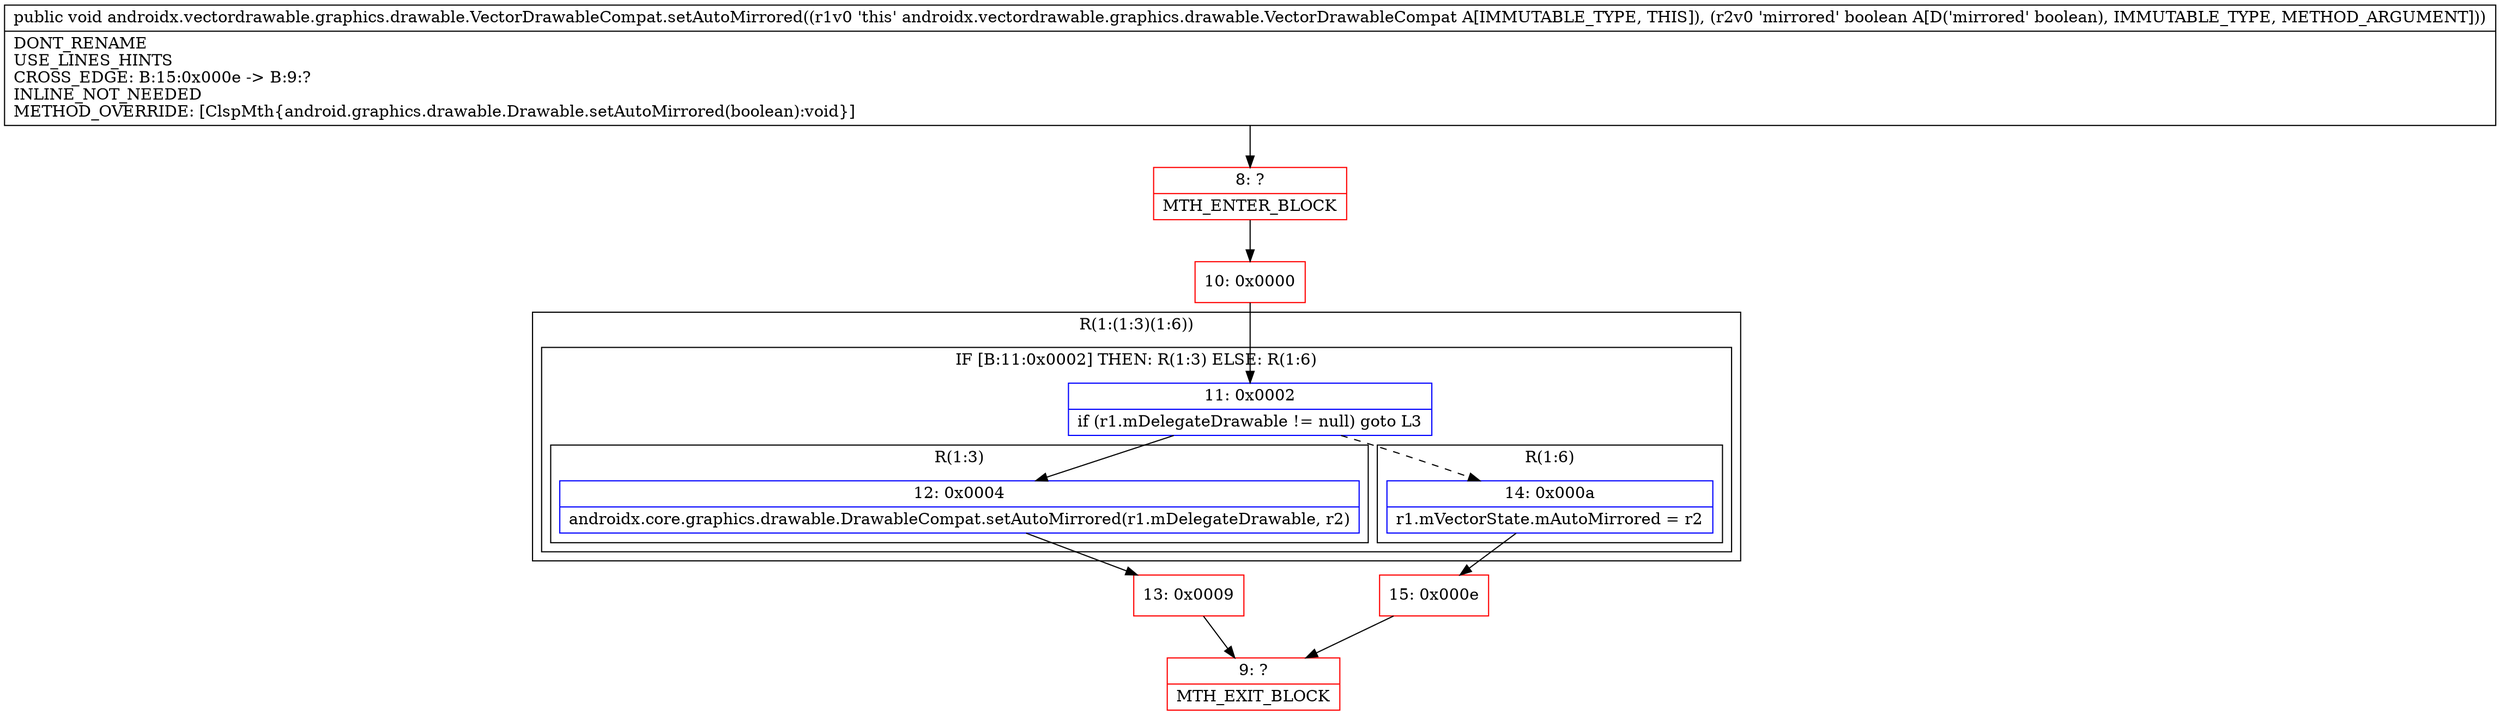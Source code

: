 digraph "CFG forandroidx.vectordrawable.graphics.drawable.VectorDrawableCompat.setAutoMirrored(Z)V" {
subgraph cluster_Region_1211871121 {
label = "R(1:(1:3)(1:6))";
node [shape=record,color=blue];
subgraph cluster_IfRegion_40055066 {
label = "IF [B:11:0x0002] THEN: R(1:3) ELSE: R(1:6)";
node [shape=record,color=blue];
Node_11 [shape=record,label="{11\:\ 0x0002|if (r1.mDelegateDrawable != null) goto L3\l}"];
subgraph cluster_Region_700196144 {
label = "R(1:3)";
node [shape=record,color=blue];
Node_12 [shape=record,label="{12\:\ 0x0004|androidx.core.graphics.drawable.DrawableCompat.setAutoMirrored(r1.mDelegateDrawable, r2)\l}"];
}
subgraph cluster_Region_1214634931 {
label = "R(1:6)";
node [shape=record,color=blue];
Node_14 [shape=record,label="{14\:\ 0x000a|r1.mVectorState.mAutoMirrored = r2\l}"];
}
}
}
Node_8 [shape=record,color=red,label="{8\:\ ?|MTH_ENTER_BLOCK\l}"];
Node_10 [shape=record,color=red,label="{10\:\ 0x0000}"];
Node_13 [shape=record,color=red,label="{13\:\ 0x0009}"];
Node_9 [shape=record,color=red,label="{9\:\ ?|MTH_EXIT_BLOCK\l}"];
Node_15 [shape=record,color=red,label="{15\:\ 0x000e}"];
MethodNode[shape=record,label="{public void androidx.vectordrawable.graphics.drawable.VectorDrawableCompat.setAutoMirrored((r1v0 'this' androidx.vectordrawable.graphics.drawable.VectorDrawableCompat A[IMMUTABLE_TYPE, THIS]), (r2v0 'mirrored' boolean A[D('mirrored' boolean), IMMUTABLE_TYPE, METHOD_ARGUMENT]))  | DONT_RENAME\lUSE_LINES_HINTS\lCROSS_EDGE: B:15:0x000e \-\> B:9:?\lINLINE_NOT_NEEDED\lMETHOD_OVERRIDE: [ClspMth\{android.graphics.drawable.Drawable.setAutoMirrored(boolean):void\}]\l}"];
MethodNode -> Node_8;Node_11 -> Node_12;
Node_11 -> Node_14[style=dashed];
Node_12 -> Node_13;
Node_14 -> Node_15;
Node_8 -> Node_10;
Node_10 -> Node_11;
Node_13 -> Node_9;
Node_15 -> Node_9;
}

